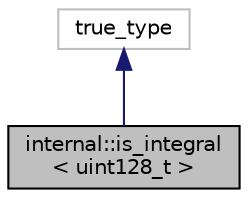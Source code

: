 digraph "internal::is_integral&lt; uint128_t &gt;"
{
  edge [fontname="Helvetica",fontsize="10",labelfontname="Helvetica",labelfontsize="10"];
  node [fontname="Helvetica",fontsize="10",shape=record];
  Node2 [label="internal::is_integral\l\< uint128_t \>",height=0.2,width=0.4,color="black", fillcolor="grey75", style="filled", fontcolor="black"];
  Node3 -> Node2 [dir="back",color="midnightblue",fontsize="10",style="solid"];
  Node3 [label="true_type",height=0.2,width=0.4,color="grey75", fillcolor="white", style="filled"];
}
